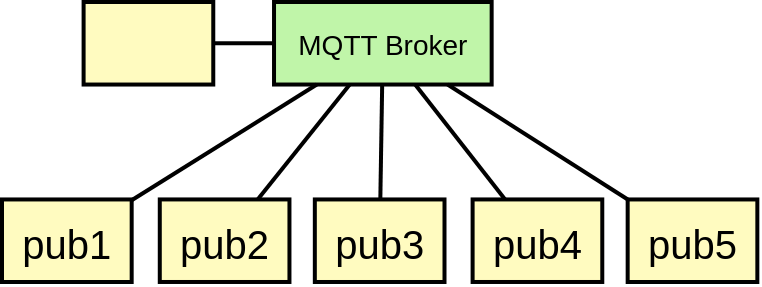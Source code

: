 <mxfile version="20.3.0" type="device"><diagram id="7KWXfKjqQK6Xe-cgcQHv" name="system"><mxGraphModel dx="2177" dy="1413" grid="1" gridSize="10" guides="1" tooltips="1" connect="1" arrows="1" fold="1" page="1" pageScale="1" pageWidth="1600" pageHeight="900" math="0" shadow="0"><root><mxCell id="0"/><mxCell id="1" parent="0"/><mxCell id="B3VU9Pz3OhKKEnt6BLIL-71" value="" style="group;fontSize=20;" vertex="1" connectable="0" parent="1"><mxGeometry x="780" y="170" width="377.67" height="140" as="geometry"/></mxCell><mxCell id="B3VU9Pz3OhKKEnt6BLIL-53" value="" style="strokeWidth=2;dashed=0;align=center;fontSize=20;shape=rect;fillColor=#fffbc0;strokeColor=#000000;" vertex="1" parent="B3VU9Pz3OhKKEnt6BLIL-71"><mxGeometry x="40.8" width="64.833" height="41.27" as="geometry"/></mxCell><mxCell id="B3VU9Pz3OhKKEnt6BLIL-54" value="pub1" style="strokeWidth=2;dashed=0;align=center;fontSize=20;shape=rect;fillColor=#fffbc0;strokeColor=#000000;" vertex="1" parent="B3VU9Pz3OhKKEnt6BLIL-71"><mxGeometry y="98.73" width="64.833" height="41.27" as="geometry"/></mxCell><mxCell id="B3VU9Pz3OhKKEnt6BLIL-55" value="pub5" style="strokeWidth=2;dashed=0;align=center;fontSize=20;shape=rect;fillColor=#fffbc0;strokeColor=#000000;" vertex="1" parent="B3VU9Pz3OhKKEnt6BLIL-71"><mxGeometry x="312.837" y="98.73" width="64.833" height="41.27" as="geometry"/></mxCell><mxCell id="B3VU9Pz3OhKKEnt6BLIL-56" value="pub2" style="strokeWidth=2;dashed=0;align=center;fontSize=20;shape=rect;fillColor=#fffbc0;strokeColor=#000000;" vertex="1" parent="B3VU9Pz3OhKKEnt6BLIL-71"><mxGeometry x="78.888" y="98.72" width="64.833" height="41.27" as="geometry"/></mxCell><mxCell id="B3VU9Pz3OhKKEnt6BLIL-57" value="pub4" style="strokeWidth=2;dashed=0;align=center;fontSize=20;shape=rect;fillColor=#fffbc0;strokeColor=#000000;" vertex="1" parent="B3VU9Pz3OhKKEnt6BLIL-71"><mxGeometry x="235.304" y="98.72" width="64.833" height="41.27" as="geometry"/></mxCell><mxCell id="B3VU9Pz3OhKKEnt6BLIL-58" value="pub3" style="strokeWidth=2;dashed=0;align=center;fontSize=20;shape=rect;fillColor=#fffbc0;strokeColor=#000000;" vertex="1" parent="B3VU9Pz3OhKKEnt6BLIL-71"><mxGeometry x="156.416" y="98.724" width="64.833" height="41.27" as="geometry"/></mxCell><mxCell id="B3VU9Pz3OhKKEnt6BLIL-59" value="MQTT Broker" style="strokeWidth=2;dashed=0;align=center;fontSize=14;shape=rect;fillColor=#c0f5a9;strokeColor=#000000;" vertex="1" parent="B3VU9Pz3OhKKEnt6BLIL-71"><mxGeometry x="136.014" width="108.811" height="41.267" as="geometry"/></mxCell><mxCell id="B3VU9Pz3OhKKEnt6BLIL-60" value="" style="edgeStyle=none;endArrow=none;dashed=0;html=1;strokeWidth=2;rounded=0;" edge="1" source="B3VU9Pz3OhKKEnt6BLIL-59" target="B3VU9Pz3OhKKEnt6BLIL-53" parent="B3VU9Pz3OhKKEnt6BLIL-71"><mxGeometry relative="1" as="geometry"/></mxCell><mxCell id="B3VU9Pz3OhKKEnt6BLIL-61" value="" style="edgeStyle=none;endArrow=none;dashed=0;html=1;strokeWidth=2;rounded=0;" edge="1" source="B3VU9Pz3OhKKEnt6BLIL-59" target="B3VU9Pz3OhKKEnt6BLIL-54" parent="B3VU9Pz3OhKKEnt6BLIL-71"><mxGeometry relative="1" as="geometry"/></mxCell><mxCell id="B3VU9Pz3OhKKEnt6BLIL-62" value="" style="edgeStyle=none;endArrow=none;dashed=0;html=1;strokeWidth=2;rounded=0;" edge="1" source="B3VU9Pz3OhKKEnt6BLIL-59" target="B3VU9Pz3OhKKEnt6BLIL-55" parent="B3VU9Pz3OhKKEnt6BLIL-71"><mxGeometry relative="1" as="geometry"/></mxCell><mxCell id="B3VU9Pz3OhKKEnt6BLIL-63" value="" style="edgeStyle=none;endArrow=none;dashed=0;html=1;strokeWidth=2;rounded=0;" edge="1" source="B3VU9Pz3OhKKEnt6BLIL-59" target="B3VU9Pz3OhKKEnt6BLIL-56" parent="B3VU9Pz3OhKKEnt6BLIL-71"><mxGeometry relative="1" as="geometry"/></mxCell><mxCell id="B3VU9Pz3OhKKEnt6BLIL-64" value="" style="edgeStyle=none;endArrow=none;dashed=0;html=1;strokeWidth=2;rounded=0;" edge="1" source="B3VU9Pz3OhKKEnt6BLIL-59" target="B3VU9Pz3OhKKEnt6BLIL-57" parent="B3VU9Pz3OhKKEnt6BLIL-71"><mxGeometry relative="1" as="geometry"/></mxCell><mxCell id="B3VU9Pz3OhKKEnt6BLIL-65" value="" style="edgeStyle=none;endArrow=none;dashed=0;html=1;strokeWidth=2;rounded=0;" edge="1" source="B3VU9Pz3OhKKEnt6BLIL-59" target="B3VU9Pz3OhKKEnt6BLIL-58" parent="B3VU9Pz3OhKKEnt6BLIL-71"><mxGeometry relative="1" as="geometry"/></mxCell></root></mxGraphModel></diagram></mxfile>